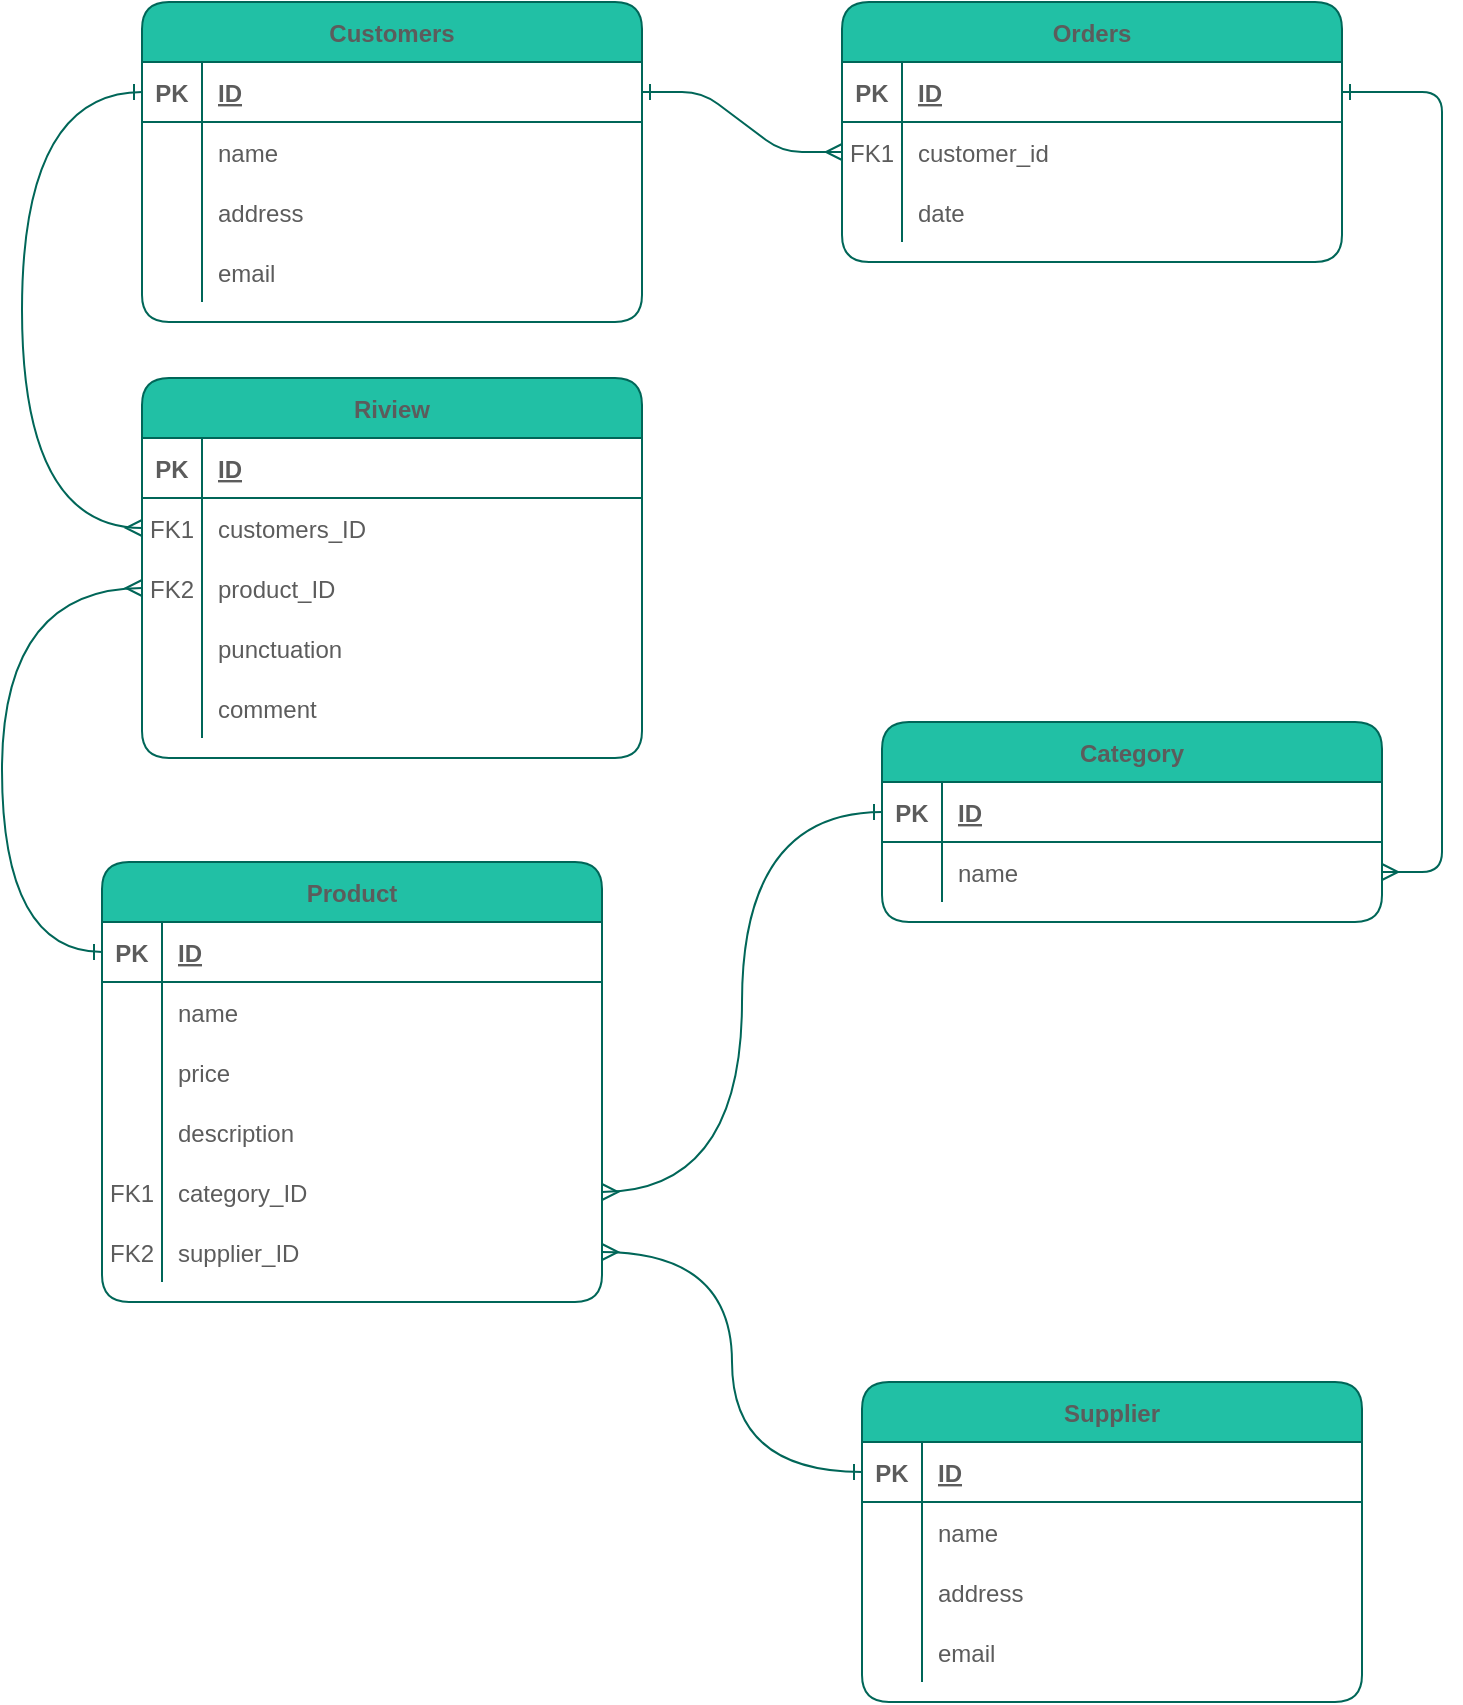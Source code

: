 <mxfile version="21.7.2" type="github">
  <diagram id="R2lEEEUBdFMjLlhIrx00" name="Page-1">
    <mxGraphModel dx="839" dy="485" grid="1" gridSize="10" guides="1" tooltips="1" connect="1" arrows="1" fold="1" page="1" pageScale="1" pageWidth="850" pageHeight="1100" math="0" shadow="0" extFonts="Permanent Marker^https://fonts.googleapis.com/css?family=Permanent+Marker">
      <root>
        <mxCell id="0" />
        <mxCell id="1" parent="0" />
        <mxCell id="C-vyLk0tnHw3VtMMgP7b-1" value="" style="edgeStyle=entityRelationEdgeStyle;endArrow=ERmany;startArrow=ERone;endFill=0;startFill=0;labelBackgroundColor=none;fontColor=default;rounded=1;strokeColor=#006658;" parent="1" source="C-vyLk0tnHw3VtMMgP7b-24" target="C-vyLk0tnHw3VtMMgP7b-6" edge="1">
          <mxGeometry width="100" height="100" relative="1" as="geometry">
            <mxPoint x="340" y="720" as="sourcePoint" />
            <mxPoint x="440" y="620" as="targetPoint" />
          </mxGeometry>
        </mxCell>
        <mxCell id="C-vyLk0tnHw3VtMMgP7b-12" value="" style="edgeStyle=entityRelationEdgeStyle;endArrow=ERmany;startArrow=ERone;endFill=0;startFill=0;labelBackgroundColor=none;fontColor=default;rounded=1;strokeColor=#006658;" parent="1" source="C-vyLk0tnHw3VtMMgP7b-3" target="C-vyLk0tnHw3VtMMgP7b-17" edge="1">
          <mxGeometry width="100" height="100" relative="1" as="geometry">
            <mxPoint x="400" y="180" as="sourcePoint" />
            <mxPoint x="460" y="205" as="targetPoint" />
          </mxGeometry>
        </mxCell>
        <mxCell id="C-vyLk0tnHw3VtMMgP7b-2" value="Orders" style="shape=table;startSize=30;container=1;collapsible=1;childLayout=tableLayout;fixedRows=1;rowLines=0;fontStyle=1;align=center;resizeLast=1;labelBackgroundColor=none;rounded=1;fillColor=#21C0A5;strokeColor=#006658;fontColor=#5C5C5C;" parent="1" vertex="1">
          <mxGeometry x="470" y="70" width="250" height="130" as="geometry" />
        </mxCell>
        <mxCell id="C-vyLk0tnHw3VtMMgP7b-3" value="" style="shape=partialRectangle;collapsible=0;dropTarget=0;pointerEvents=0;fillColor=none;points=[[0,0.5],[1,0.5]];portConstraint=eastwest;top=0;left=0;right=0;bottom=1;labelBackgroundColor=none;rounded=1;strokeColor=#006658;fontColor=#5C5C5C;" parent="C-vyLk0tnHw3VtMMgP7b-2" vertex="1">
          <mxGeometry y="30" width="250" height="30" as="geometry" />
        </mxCell>
        <mxCell id="C-vyLk0tnHw3VtMMgP7b-4" value="PK" style="shape=partialRectangle;overflow=hidden;connectable=0;fillColor=none;top=0;left=0;bottom=0;right=0;fontStyle=1;labelBackgroundColor=none;rounded=1;strokeColor=#006658;fontColor=#5C5C5C;" parent="C-vyLk0tnHw3VtMMgP7b-3" vertex="1">
          <mxGeometry width="30" height="30" as="geometry">
            <mxRectangle width="30" height="30" as="alternateBounds" />
          </mxGeometry>
        </mxCell>
        <mxCell id="C-vyLk0tnHw3VtMMgP7b-5" value="ID" style="shape=partialRectangle;overflow=hidden;connectable=0;fillColor=none;top=0;left=0;bottom=0;right=0;align=left;spacingLeft=6;fontStyle=5;labelBackgroundColor=none;rounded=1;strokeColor=#006658;fontColor=#5C5C5C;" parent="C-vyLk0tnHw3VtMMgP7b-3" vertex="1">
          <mxGeometry x="30" width="220" height="30" as="geometry">
            <mxRectangle width="220" height="30" as="alternateBounds" />
          </mxGeometry>
        </mxCell>
        <mxCell id="C-vyLk0tnHw3VtMMgP7b-6" value="" style="shape=partialRectangle;collapsible=0;dropTarget=0;pointerEvents=0;fillColor=none;points=[[0,0.5],[1,0.5]];portConstraint=eastwest;top=0;left=0;right=0;bottom=0;labelBackgroundColor=none;rounded=1;strokeColor=#006658;fontColor=#5C5C5C;" parent="C-vyLk0tnHw3VtMMgP7b-2" vertex="1">
          <mxGeometry y="60" width="250" height="30" as="geometry" />
        </mxCell>
        <mxCell id="C-vyLk0tnHw3VtMMgP7b-7" value="FK1" style="shape=partialRectangle;overflow=hidden;connectable=0;fillColor=none;top=0;left=0;bottom=0;right=0;labelBackgroundColor=none;rounded=1;strokeColor=#006658;fontColor=#5C5C5C;" parent="C-vyLk0tnHw3VtMMgP7b-6" vertex="1">
          <mxGeometry width="30" height="30" as="geometry">
            <mxRectangle width="30" height="30" as="alternateBounds" />
          </mxGeometry>
        </mxCell>
        <mxCell id="C-vyLk0tnHw3VtMMgP7b-8" value="customer_id " style="shape=partialRectangle;overflow=hidden;connectable=0;fillColor=none;top=0;left=0;bottom=0;right=0;align=left;spacingLeft=6;labelBackgroundColor=none;rounded=1;strokeColor=#006658;fontColor=#5C5C5C;" parent="C-vyLk0tnHw3VtMMgP7b-6" vertex="1">
          <mxGeometry x="30" width="220" height="30" as="geometry">
            <mxRectangle width="220" height="30" as="alternateBounds" />
          </mxGeometry>
        </mxCell>
        <mxCell id="C-vyLk0tnHw3VtMMgP7b-9" value="" style="shape=partialRectangle;collapsible=0;dropTarget=0;pointerEvents=0;fillColor=none;points=[[0,0.5],[1,0.5]];portConstraint=eastwest;top=0;left=0;right=0;bottom=0;labelBackgroundColor=none;rounded=1;strokeColor=#006658;fontColor=#5C5C5C;" parent="C-vyLk0tnHw3VtMMgP7b-2" vertex="1">
          <mxGeometry y="90" width="250" height="30" as="geometry" />
        </mxCell>
        <mxCell id="C-vyLk0tnHw3VtMMgP7b-10" value="" style="shape=partialRectangle;overflow=hidden;connectable=0;fillColor=none;top=0;left=0;bottom=0;right=0;labelBackgroundColor=none;rounded=1;strokeColor=#006658;fontColor=#5C5C5C;" parent="C-vyLk0tnHw3VtMMgP7b-9" vertex="1">
          <mxGeometry width="30" height="30" as="geometry">
            <mxRectangle width="30" height="30" as="alternateBounds" />
          </mxGeometry>
        </mxCell>
        <mxCell id="C-vyLk0tnHw3VtMMgP7b-11" value="date" style="shape=partialRectangle;overflow=hidden;connectable=0;fillColor=none;top=0;left=0;bottom=0;right=0;align=left;spacingLeft=6;labelBackgroundColor=none;rounded=1;strokeColor=#006658;fontColor=#5C5C5C;" parent="C-vyLk0tnHw3VtMMgP7b-9" vertex="1">
          <mxGeometry x="30" width="220" height="30" as="geometry">
            <mxRectangle width="220" height="30" as="alternateBounds" />
          </mxGeometry>
        </mxCell>
        <mxCell id="C-vyLk0tnHw3VtMMgP7b-13" value="Category" style="shape=table;startSize=30;container=1;collapsible=1;childLayout=tableLayout;fixedRows=1;rowLines=0;fontStyle=1;align=center;resizeLast=1;labelBackgroundColor=none;rounded=1;fillColor=#21C0A5;strokeColor=#006658;fontColor=#5C5C5C;" parent="1" vertex="1">
          <mxGeometry x="490" y="430" width="250" height="100" as="geometry" />
        </mxCell>
        <mxCell id="C-vyLk0tnHw3VtMMgP7b-14" value="" style="shape=partialRectangle;collapsible=0;dropTarget=0;pointerEvents=0;fillColor=none;points=[[0,0.5],[1,0.5]];portConstraint=eastwest;top=0;left=0;right=0;bottom=1;labelBackgroundColor=none;rounded=1;strokeColor=#006658;fontColor=#5C5C5C;" parent="C-vyLk0tnHw3VtMMgP7b-13" vertex="1">
          <mxGeometry y="30" width="250" height="30" as="geometry" />
        </mxCell>
        <mxCell id="C-vyLk0tnHw3VtMMgP7b-15" value="PK" style="shape=partialRectangle;overflow=hidden;connectable=0;fillColor=none;top=0;left=0;bottom=0;right=0;fontStyle=1;labelBackgroundColor=none;rounded=1;strokeColor=#006658;fontColor=#5C5C5C;" parent="C-vyLk0tnHw3VtMMgP7b-14" vertex="1">
          <mxGeometry width="30" height="30" as="geometry">
            <mxRectangle width="30" height="30" as="alternateBounds" />
          </mxGeometry>
        </mxCell>
        <mxCell id="C-vyLk0tnHw3VtMMgP7b-16" value="ID" style="shape=partialRectangle;overflow=hidden;connectable=0;fillColor=none;top=0;left=0;bottom=0;right=0;align=left;spacingLeft=6;fontStyle=5;labelBackgroundColor=none;rounded=1;strokeColor=#006658;fontColor=#5C5C5C;" parent="C-vyLk0tnHw3VtMMgP7b-14" vertex="1">
          <mxGeometry x="30" width="220" height="30" as="geometry">
            <mxRectangle width="220" height="30" as="alternateBounds" />
          </mxGeometry>
        </mxCell>
        <mxCell id="C-vyLk0tnHw3VtMMgP7b-17" value="" style="shape=partialRectangle;collapsible=0;dropTarget=0;pointerEvents=0;fillColor=none;points=[[0,0.5],[1,0.5]];portConstraint=eastwest;top=0;left=0;right=0;bottom=0;labelBackgroundColor=none;rounded=1;strokeColor=#006658;fontColor=#5C5C5C;" parent="C-vyLk0tnHw3VtMMgP7b-13" vertex="1">
          <mxGeometry y="60" width="250" height="30" as="geometry" />
        </mxCell>
        <mxCell id="C-vyLk0tnHw3VtMMgP7b-18" value="" style="shape=partialRectangle;overflow=hidden;connectable=0;fillColor=none;top=0;left=0;bottom=0;right=0;labelBackgroundColor=none;rounded=1;strokeColor=#006658;fontColor=#5C5C5C;" parent="C-vyLk0tnHw3VtMMgP7b-17" vertex="1">
          <mxGeometry width="30" height="30" as="geometry">
            <mxRectangle width="30" height="30" as="alternateBounds" />
          </mxGeometry>
        </mxCell>
        <mxCell id="C-vyLk0tnHw3VtMMgP7b-19" value="name" style="shape=partialRectangle;overflow=hidden;connectable=0;fillColor=none;top=0;left=0;bottom=0;right=0;align=left;spacingLeft=6;labelBackgroundColor=none;rounded=1;strokeColor=#006658;fontColor=#5C5C5C;" parent="C-vyLk0tnHw3VtMMgP7b-17" vertex="1">
          <mxGeometry x="30" width="220" height="30" as="geometry">
            <mxRectangle width="220" height="30" as="alternateBounds" />
          </mxGeometry>
        </mxCell>
        <mxCell id="C-vyLk0tnHw3VtMMgP7b-23" value="Customers" style="shape=table;startSize=30;container=1;collapsible=1;childLayout=tableLayout;fixedRows=1;rowLines=0;fontStyle=1;align=center;resizeLast=1;labelBackgroundColor=none;rounded=1;fillColor=#21C0A5;strokeColor=#006658;fontColor=#5C5C5C;" parent="1" vertex="1">
          <mxGeometry x="120" y="70" width="250" height="160" as="geometry" />
        </mxCell>
        <mxCell id="C-vyLk0tnHw3VtMMgP7b-24" value="" style="shape=partialRectangle;collapsible=0;dropTarget=0;pointerEvents=0;fillColor=none;points=[[0,0.5],[1,0.5]];portConstraint=eastwest;top=0;left=0;right=0;bottom=1;labelBackgroundColor=none;rounded=1;strokeColor=#006658;fontColor=#5C5C5C;" parent="C-vyLk0tnHw3VtMMgP7b-23" vertex="1">
          <mxGeometry y="30" width="250" height="30" as="geometry" />
        </mxCell>
        <mxCell id="C-vyLk0tnHw3VtMMgP7b-25" value="PK" style="shape=partialRectangle;overflow=hidden;connectable=0;fillColor=none;top=0;left=0;bottom=0;right=0;fontStyle=1;labelBackgroundColor=none;rounded=1;strokeColor=#006658;fontColor=#5C5C5C;" parent="C-vyLk0tnHw3VtMMgP7b-24" vertex="1">
          <mxGeometry width="30" height="30" as="geometry">
            <mxRectangle width="30" height="30" as="alternateBounds" />
          </mxGeometry>
        </mxCell>
        <mxCell id="C-vyLk0tnHw3VtMMgP7b-26" value="ID" style="shape=partialRectangle;overflow=hidden;connectable=0;fillColor=none;top=0;left=0;bottom=0;right=0;align=left;spacingLeft=6;fontStyle=5;labelBackgroundColor=none;rounded=1;strokeColor=#006658;fontColor=#5C5C5C;" parent="C-vyLk0tnHw3VtMMgP7b-24" vertex="1">
          <mxGeometry x="30" width="220" height="30" as="geometry">
            <mxRectangle width="220" height="30" as="alternateBounds" />
          </mxGeometry>
        </mxCell>
        <mxCell id="C-vyLk0tnHw3VtMMgP7b-27" value="" style="shape=partialRectangle;collapsible=0;dropTarget=0;pointerEvents=0;fillColor=none;points=[[0,0.5],[1,0.5]];portConstraint=eastwest;top=0;left=0;right=0;bottom=0;labelBackgroundColor=none;rounded=1;strokeColor=#006658;fontColor=#5C5C5C;" parent="C-vyLk0tnHw3VtMMgP7b-23" vertex="1">
          <mxGeometry y="60" width="250" height="30" as="geometry" />
        </mxCell>
        <mxCell id="C-vyLk0tnHw3VtMMgP7b-28" value="" style="shape=partialRectangle;overflow=hidden;connectable=0;fillColor=none;top=0;left=0;bottom=0;right=0;labelBackgroundColor=none;rounded=1;strokeColor=#006658;fontColor=#5C5C5C;" parent="C-vyLk0tnHw3VtMMgP7b-27" vertex="1">
          <mxGeometry width="30" height="30" as="geometry">
            <mxRectangle width="30" height="30" as="alternateBounds" />
          </mxGeometry>
        </mxCell>
        <mxCell id="C-vyLk0tnHw3VtMMgP7b-29" value="name" style="shape=partialRectangle;overflow=hidden;connectable=0;fillColor=none;top=0;left=0;bottom=0;right=0;align=left;spacingLeft=6;labelBackgroundColor=none;rounded=1;strokeColor=#006658;fontColor=#5C5C5C;" parent="C-vyLk0tnHw3VtMMgP7b-27" vertex="1">
          <mxGeometry x="30" width="220" height="30" as="geometry">
            <mxRectangle width="220" height="30" as="alternateBounds" />
          </mxGeometry>
        </mxCell>
        <mxCell id="_onui5Kv0B17YAh2hRO5-8" style="shape=partialRectangle;collapsible=0;dropTarget=0;pointerEvents=0;fillColor=none;points=[[0,0.5],[1,0.5]];portConstraint=eastwest;top=0;left=0;right=0;bottom=0;labelBackgroundColor=none;rounded=1;strokeColor=#006658;fontColor=#5C5C5C;" vertex="1" parent="C-vyLk0tnHw3VtMMgP7b-23">
          <mxGeometry y="90" width="250" height="30" as="geometry" />
        </mxCell>
        <mxCell id="_onui5Kv0B17YAh2hRO5-9" style="shape=partialRectangle;overflow=hidden;connectable=0;fillColor=none;top=0;left=0;bottom=0;right=0;labelBackgroundColor=none;rounded=1;strokeColor=#006658;fontColor=#5C5C5C;" vertex="1" parent="_onui5Kv0B17YAh2hRO5-8">
          <mxGeometry width="30" height="30" as="geometry">
            <mxRectangle width="30" height="30" as="alternateBounds" />
          </mxGeometry>
        </mxCell>
        <mxCell id="_onui5Kv0B17YAh2hRO5-10" value="address" style="shape=partialRectangle;overflow=hidden;connectable=0;fillColor=none;top=0;left=0;bottom=0;right=0;align=left;spacingLeft=6;labelBackgroundColor=none;rounded=1;strokeColor=#006658;fontColor=#5C5C5C;" vertex="1" parent="_onui5Kv0B17YAh2hRO5-8">
          <mxGeometry x="30" width="220" height="30" as="geometry">
            <mxRectangle width="220" height="30" as="alternateBounds" />
          </mxGeometry>
        </mxCell>
        <mxCell id="_onui5Kv0B17YAh2hRO5-11" style="shape=partialRectangle;collapsible=0;dropTarget=0;pointerEvents=0;fillColor=none;points=[[0,0.5],[1,0.5]];portConstraint=eastwest;top=0;left=0;right=0;bottom=0;labelBackgroundColor=none;rounded=1;strokeColor=#006658;fontColor=#5C5C5C;" vertex="1" parent="C-vyLk0tnHw3VtMMgP7b-23">
          <mxGeometry y="120" width="250" height="30" as="geometry" />
        </mxCell>
        <mxCell id="_onui5Kv0B17YAh2hRO5-12" style="shape=partialRectangle;overflow=hidden;connectable=0;fillColor=none;top=0;left=0;bottom=0;right=0;labelBackgroundColor=none;rounded=1;strokeColor=#006658;fontColor=#5C5C5C;" vertex="1" parent="_onui5Kv0B17YAh2hRO5-11">
          <mxGeometry width="30" height="30" as="geometry">
            <mxRectangle width="30" height="30" as="alternateBounds" />
          </mxGeometry>
        </mxCell>
        <mxCell id="_onui5Kv0B17YAh2hRO5-13" value="email" style="shape=partialRectangle;overflow=hidden;connectable=0;fillColor=none;top=0;left=0;bottom=0;right=0;align=left;spacingLeft=6;labelBackgroundColor=none;rounded=1;strokeColor=#006658;fontColor=#5C5C5C;" vertex="1" parent="_onui5Kv0B17YAh2hRO5-11">
          <mxGeometry x="30" width="220" height="30" as="geometry">
            <mxRectangle width="220" height="30" as="alternateBounds" />
          </mxGeometry>
        </mxCell>
        <mxCell id="_onui5Kv0B17YAh2hRO5-1" value="Product" style="shape=table;startSize=30;container=1;collapsible=1;childLayout=tableLayout;fixedRows=1;rowLines=0;fontStyle=1;align=center;resizeLast=1;labelBackgroundColor=none;rounded=1;fillColor=#21C0A5;strokeColor=#006658;fontColor=#5C5C5C;" vertex="1" parent="1">
          <mxGeometry x="100" y="500" width="250" height="220" as="geometry" />
        </mxCell>
        <mxCell id="_onui5Kv0B17YAh2hRO5-2" value="" style="shape=partialRectangle;collapsible=0;dropTarget=0;pointerEvents=0;fillColor=none;points=[[0,0.5],[1,0.5]];portConstraint=eastwest;top=0;left=0;right=0;bottom=1;labelBackgroundColor=none;rounded=1;strokeColor=#006658;fontColor=#5C5C5C;" vertex="1" parent="_onui5Kv0B17YAh2hRO5-1">
          <mxGeometry y="30" width="250" height="30" as="geometry" />
        </mxCell>
        <mxCell id="_onui5Kv0B17YAh2hRO5-3" value="PK" style="shape=partialRectangle;overflow=hidden;connectable=0;fillColor=none;top=0;left=0;bottom=0;right=0;fontStyle=1;labelBackgroundColor=none;rounded=1;strokeColor=#006658;fontColor=#5C5C5C;" vertex="1" parent="_onui5Kv0B17YAh2hRO5-2">
          <mxGeometry width="30" height="30" as="geometry">
            <mxRectangle width="30" height="30" as="alternateBounds" />
          </mxGeometry>
        </mxCell>
        <mxCell id="_onui5Kv0B17YAh2hRO5-4" value="ID" style="shape=partialRectangle;overflow=hidden;connectable=0;fillColor=none;top=0;left=0;bottom=0;right=0;align=left;spacingLeft=6;fontStyle=5;labelBackgroundColor=none;rounded=1;strokeColor=#006658;fontColor=#5C5C5C;" vertex="1" parent="_onui5Kv0B17YAh2hRO5-2">
          <mxGeometry x="30" width="220" height="30" as="geometry">
            <mxRectangle width="220" height="30" as="alternateBounds" />
          </mxGeometry>
        </mxCell>
        <mxCell id="_onui5Kv0B17YAh2hRO5-5" value="" style="shape=partialRectangle;collapsible=0;dropTarget=0;pointerEvents=0;fillColor=none;points=[[0,0.5],[1,0.5]];portConstraint=eastwest;top=0;left=0;right=0;bottom=0;labelBackgroundColor=none;rounded=1;strokeColor=#006658;fontColor=#5C5C5C;" vertex="1" parent="_onui5Kv0B17YAh2hRO5-1">
          <mxGeometry y="60" width="250" height="30" as="geometry" />
        </mxCell>
        <mxCell id="_onui5Kv0B17YAh2hRO5-6" value="" style="shape=partialRectangle;overflow=hidden;connectable=0;fillColor=none;top=0;left=0;bottom=0;right=0;labelBackgroundColor=none;rounded=1;strokeColor=#006658;fontColor=#5C5C5C;" vertex="1" parent="_onui5Kv0B17YAh2hRO5-5">
          <mxGeometry width="30" height="30" as="geometry">
            <mxRectangle width="30" height="30" as="alternateBounds" />
          </mxGeometry>
        </mxCell>
        <mxCell id="_onui5Kv0B17YAh2hRO5-7" value="name" style="shape=partialRectangle;overflow=hidden;connectable=0;fillColor=none;top=0;left=0;bottom=0;right=0;align=left;spacingLeft=6;labelBackgroundColor=none;rounded=1;strokeColor=#006658;fontColor=#5C5C5C;" vertex="1" parent="_onui5Kv0B17YAh2hRO5-5">
          <mxGeometry x="30" width="220" height="30" as="geometry">
            <mxRectangle width="220" height="30" as="alternateBounds" />
          </mxGeometry>
        </mxCell>
        <mxCell id="_onui5Kv0B17YAh2hRO5-14" style="shape=partialRectangle;collapsible=0;dropTarget=0;pointerEvents=0;fillColor=none;points=[[0,0.5],[1,0.5]];portConstraint=eastwest;top=0;left=0;right=0;bottom=0;labelBackgroundColor=none;rounded=1;strokeColor=#006658;fontColor=#5C5C5C;" vertex="1" parent="_onui5Kv0B17YAh2hRO5-1">
          <mxGeometry y="90" width="250" height="30" as="geometry" />
        </mxCell>
        <mxCell id="_onui5Kv0B17YAh2hRO5-15" style="shape=partialRectangle;overflow=hidden;connectable=0;fillColor=none;top=0;left=0;bottom=0;right=0;labelBackgroundColor=none;rounded=1;strokeColor=#006658;fontColor=#5C5C5C;" vertex="1" parent="_onui5Kv0B17YAh2hRO5-14">
          <mxGeometry width="30" height="30" as="geometry">
            <mxRectangle width="30" height="30" as="alternateBounds" />
          </mxGeometry>
        </mxCell>
        <mxCell id="_onui5Kv0B17YAh2hRO5-16" value="price" style="shape=partialRectangle;overflow=hidden;connectable=0;fillColor=none;top=0;left=0;bottom=0;right=0;align=left;spacingLeft=6;labelBackgroundColor=none;rounded=1;strokeColor=#006658;fontColor=#5C5C5C;" vertex="1" parent="_onui5Kv0B17YAh2hRO5-14">
          <mxGeometry x="30" width="220" height="30" as="geometry">
            <mxRectangle width="220" height="30" as="alternateBounds" />
          </mxGeometry>
        </mxCell>
        <mxCell id="_onui5Kv0B17YAh2hRO5-17" style="shape=partialRectangle;collapsible=0;dropTarget=0;pointerEvents=0;fillColor=none;points=[[0,0.5],[1,0.5]];portConstraint=eastwest;top=0;left=0;right=0;bottom=0;labelBackgroundColor=none;rounded=1;strokeColor=#006658;fontColor=#5C5C5C;" vertex="1" parent="_onui5Kv0B17YAh2hRO5-1">
          <mxGeometry y="120" width="250" height="30" as="geometry" />
        </mxCell>
        <mxCell id="_onui5Kv0B17YAh2hRO5-18" style="shape=partialRectangle;overflow=hidden;connectable=0;fillColor=none;top=0;left=0;bottom=0;right=0;labelBackgroundColor=none;rounded=1;strokeColor=#006658;fontColor=#5C5C5C;" vertex="1" parent="_onui5Kv0B17YAh2hRO5-17">
          <mxGeometry width="30" height="30" as="geometry">
            <mxRectangle width="30" height="30" as="alternateBounds" />
          </mxGeometry>
        </mxCell>
        <mxCell id="_onui5Kv0B17YAh2hRO5-19" value="description" style="shape=partialRectangle;overflow=hidden;connectable=0;fillColor=none;top=0;left=0;bottom=0;right=0;align=left;spacingLeft=6;labelBackgroundColor=none;rounded=1;strokeColor=#006658;fontColor=#5C5C5C;" vertex="1" parent="_onui5Kv0B17YAh2hRO5-17">
          <mxGeometry x="30" width="220" height="30" as="geometry">
            <mxRectangle width="220" height="30" as="alternateBounds" />
          </mxGeometry>
        </mxCell>
        <mxCell id="_onui5Kv0B17YAh2hRO5-20" style="shape=partialRectangle;collapsible=0;dropTarget=0;pointerEvents=0;fillColor=none;points=[[0,0.5],[1,0.5]];portConstraint=eastwest;top=0;left=0;right=0;bottom=0;labelBackgroundColor=none;rounded=1;strokeColor=#006658;fontColor=#5C5C5C;" vertex="1" parent="_onui5Kv0B17YAh2hRO5-1">
          <mxGeometry y="150" width="250" height="30" as="geometry" />
        </mxCell>
        <mxCell id="_onui5Kv0B17YAh2hRO5-21" value="FK1" style="shape=partialRectangle;overflow=hidden;connectable=0;fillColor=none;top=0;left=0;bottom=0;right=0;labelBackgroundColor=none;rounded=1;strokeColor=#006658;fontColor=#5C5C5C;" vertex="1" parent="_onui5Kv0B17YAh2hRO5-20">
          <mxGeometry width="30" height="30" as="geometry">
            <mxRectangle width="30" height="30" as="alternateBounds" />
          </mxGeometry>
        </mxCell>
        <mxCell id="_onui5Kv0B17YAh2hRO5-22" value="category_ID" style="shape=partialRectangle;overflow=hidden;connectable=0;fillColor=none;top=0;left=0;bottom=0;right=0;align=left;spacingLeft=6;labelBackgroundColor=none;rounded=1;strokeColor=#006658;fontColor=#5C5C5C;" vertex="1" parent="_onui5Kv0B17YAh2hRO5-20">
          <mxGeometry x="30" width="220" height="30" as="geometry">
            <mxRectangle width="220" height="30" as="alternateBounds" />
          </mxGeometry>
        </mxCell>
        <mxCell id="_onui5Kv0B17YAh2hRO5-23" style="shape=partialRectangle;collapsible=0;dropTarget=0;pointerEvents=0;fillColor=none;points=[[0,0.5],[1,0.5]];portConstraint=eastwest;top=0;left=0;right=0;bottom=0;labelBackgroundColor=none;rounded=1;strokeColor=#006658;fontColor=#5C5C5C;" vertex="1" parent="_onui5Kv0B17YAh2hRO5-1">
          <mxGeometry y="180" width="250" height="30" as="geometry" />
        </mxCell>
        <mxCell id="_onui5Kv0B17YAh2hRO5-24" value="FK2" style="shape=partialRectangle;overflow=hidden;connectable=0;fillColor=none;top=0;left=0;bottom=0;right=0;labelBackgroundColor=none;rounded=1;strokeColor=#006658;fontColor=#5C5C5C;" vertex="1" parent="_onui5Kv0B17YAh2hRO5-23">
          <mxGeometry width="30" height="30" as="geometry">
            <mxRectangle width="30" height="30" as="alternateBounds" />
          </mxGeometry>
        </mxCell>
        <mxCell id="_onui5Kv0B17YAh2hRO5-25" value="supplier_ID" style="shape=partialRectangle;overflow=hidden;connectable=0;fillColor=none;top=0;left=0;bottom=0;right=0;align=left;spacingLeft=6;labelBackgroundColor=none;rounded=1;strokeColor=#006658;fontColor=#5C5C5C;" vertex="1" parent="_onui5Kv0B17YAh2hRO5-23">
          <mxGeometry x="30" width="220" height="30" as="geometry">
            <mxRectangle width="220" height="30" as="alternateBounds" />
          </mxGeometry>
        </mxCell>
        <mxCell id="_onui5Kv0B17YAh2hRO5-26" value="Supplier" style="shape=table;startSize=30;container=1;collapsible=1;childLayout=tableLayout;fixedRows=1;rowLines=0;fontStyle=1;align=center;resizeLast=1;labelBackgroundColor=none;rounded=1;fillColor=#21C0A5;strokeColor=#006658;fontColor=#5C5C5C;" vertex="1" parent="1">
          <mxGeometry x="480" y="760" width="250" height="160" as="geometry" />
        </mxCell>
        <mxCell id="_onui5Kv0B17YAh2hRO5-27" value="" style="shape=partialRectangle;collapsible=0;dropTarget=0;pointerEvents=0;fillColor=none;points=[[0,0.5],[1,0.5]];portConstraint=eastwest;top=0;left=0;right=0;bottom=1;labelBackgroundColor=none;rounded=1;strokeColor=#006658;fontColor=#5C5C5C;" vertex="1" parent="_onui5Kv0B17YAh2hRO5-26">
          <mxGeometry y="30" width="250" height="30" as="geometry" />
        </mxCell>
        <mxCell id="_onui5Kv0B17YAh2hRO5-28" value="PK" style="shape=partialRectangle;overflow=hidden;connectable=0;fillColor=none;top=0;left=0;bottom=0;right=0;fontStyle=1;labelBackgroundColor=none;rounded=1;strokeColor=#006658;fontColor=#5C5C5C;" vertex="1" parent="_onui5Kv0B17YAh2hRO5-27">
          <mxGeometry width="30" height="30" as="geometry">
            <mxRectangle width="30" height="30" as="alternateBounds" />
          </mxGeometry>
        </mxCell>
        <mxCell id="_onui5Kv0B17YAh2hRO5-29" value="ID" style="shape=partialRectangle;overflow=hidden;connectable=0;fillColor=none;top=0;left=0;bottom=0;right=0;align=left;spacingLeft=6;fontStyle=5;labelBackgroundColor=none;rounded=1;strokeColor=#006658;fontColor=#5C5C5C;" vertex="1" parent="_onui5Kv0B17YAh2hRO5-27">
          <mxGeometry x="30" width="220" height="30" as="geometry">
            <mxRectangle width="220" height="30" as="alternateBounds" />
          </mxGeometry>
        </mxCell>
        <mxCell id="_onui5Kv0B17YAh2hRO5-30" value="" style="shape=partialRectangle;collapsible=0;dropTarget=0;pointerEvents=0;fillColor=none;points=[[0,0.5],[1,0.5]];portConstraint=eastwest;top=0;left=0;right=0;bottom=0;labelBackgroundColor=none;rounded=1;strokeColor=#006658;fontColor=#5C5C5C;" vertex="1" parent="_onui5Kv0B17YAh2hRO5-26">
          <mxGeometry y="60" width="250" height="30" as="geometry" />
        </mxCell>
        <mxCell id="_onui5Kv0B17YAh2hRO5-31" value="" style="shape=partialRectangle;overflow=hidden;connectable=0;fillColor=none;top=0;left=0;bottom=0;right=0;labelBackgroundColor=none;rounded=1;strokeColor=#006658;fontColor=#5C5C5C;" vertex="1" parent="_onui5Kv0B17YAh2hRO5-30">
          <mxGeometry width="30" height="30" as="geometry">
            <mxRectangle width="30" height="30" as="alternateBounds" />
          </mxGeometry>
        </mxCell>
        <mxCell id="_onui5Kv0B17YAh2hRO5-32" value="name" style="shape=partialRectangle;overflow=hidden;connectable=0;fillColor=none;top=0;left=0;bottom=0;right=0;align=left;spacingLeft=6;labelBackgroundColor=none;rounded=1;strokeColor=#006658;fontColor=#5C5C5C;" vertex="1" parent="_onui5Kv0B17YAh2hRO5-30">
          <mxGeometry x="30" width="220" height="30" as="geometry">
            <mxRectangle width="220" height="30" as="alternateBounds" />
          </mxGeometry>
        </mxCell>
        <mxCell id="_onui5Kv0B17YAh2hRO5-36" style="shape=partialRectangle;collapsible=0;dropTarget=0;pointerEvents=0;fillColor=none;points=[[0,0.5],[1,0.5]];portConstraint=eastwest;top=0;left=0;right=0;bottom=0;labelBackgroundColor=none;rounded=1;strokeColor=#006658;fontColor=#5C5C5C;" vertex="1" parent="_onui5Kv0B17YAh2hRO5-26">
          <mxGeometry y="90" width="250" height="30" as="geometry" />
        </mxCell>
        <mxCell id="_onui5Kv0B17YAh2hRO5-37" style="shape=partialRectangle;overflow=hidden;connectable=0;fillColor=none;top=0;left=0;bottom=0;right=0;labelBackgroundColor=none;rounded=1;strokeColor=#006658;fontColor=#5C5C5C;" vertex="1" parent="_onui5Kv0B17YAh2hRO5-36">
          <mxGeometry width="30" height="30" as="geometry">
            <mxRectangle width="30" height="30" as="alternateBounds" />
          </mxGeometry>
        </mxCell>
        <mxCell id="_onui5Kv0B17YAh2hRO5-38" value="address" style="shape=partialRectangle;overflow=hidden;connectable=0;fillColor=none;top=0;left=0;bottom=0;right=0;align=left;spacingLeft=6;labelBackgroundColor=none;rounded=1;strokeColor=#006658;fontColor=#5C5C5C;" vertex="1" parent="_onui5Kv0B17YAh2hRO5-36">
          <mxGeometry x="30" width="220" height="30" as="geometry">
            <mxRectangle width="220" height="30" as="alternateBounds" />
          </mxGeometry>
        </mxCell>
        <mxCell id="_onui5Kv0B17YAh2hRO5-33" style="shape=partialRectangle;collapsible=0;dropTarget=0;pointerEvents=0;fillColor=none;points=[[0,0.5],[1,0.5]];portConstraint=eastwest;top=0;left=0;right=0;bottom=0;labelBackgroundColor=none;rounded=1;strokeColor=#006658;fontColor=#5C5C5C;" vertex="1" parent="_onui5Kv0B17YAh2hRO5-26">
          <mxGeometry y="120" width="250" height="30" as="geometry" />
        </mxCell>
        <mxCell id="_onui5Kv0B17YAh2hRO5-34" style="shape=partialRectangle;overflow=hidden;connectable=0;fillColor=none;top=0;left=0;bottom=0;right=0;labelBackgroundColor=none;rounded=1;strokeColor=#006658;fontColor=#5C5C5C;" vertex="1" parent="_onui5Kv0B17YAh2hRO5-33">
          <mxGeometry width="30" height="30" as="geometry">
            <mxRectangle width="30" height="30" as="alternateBounds" />
          </mxGeometry>
        </mxCell>
        <mxCell id="_onui5Kv0B17YAh2hRO5-35" value="email" style="shape=partialRectangle;overflow=hidden;connectable=0;fillColor=none;top=0;left=0;bottom=0;right=0;align=left;spacingLeft=6;labelBackgroundColor=none;rounded=1;strokeColor=#006658;fontColor=#5C5C5C;" vertex="1" parent="_onui5Kv0B17YAh2hRO5-33">
          <mxGeometry x="30" width="220" height="30" as="geometry">
            <mxRectangle width="220" height="30" as="alternateBounds" />
          </mxGeometry>
        </mxCell>
        <mxCell id="_onui5Kv0B17YAh2hRO5-39" value="Riview" style="shape=table;startSize=30;container=1;collapsible=1;childLayout=tableLayout;fixedRows=1;rowLines=0;fontStyle=1;align=center;resizeLast=1;labelBackgroundColor=none;rounded=1;fillColor=#21C0A5;strokeColor=#006658;fontColor=#5C5C5C;" vertex="1" parent="1">
          <mxGeometry x="120" y="258" width="250" height="190" as="geometry" />
        </mxCell>
        <mxCell id="_onui5Kv0B17YAh2hRO5-40" value="" style="shape=partialRectangle;collapsible=0;dropTarget=0;pointerEvents=0;fillColor=none;points=[[0,0.5],[1,0.5]];portConstraint=eastwest;top=0;left=0;right=0;bottom=1;labelBackgroundColor=none;rounded=1;strokeColor=#006658;fontColor=#5C5C5C;" vertex="1" parent="_onui5Kv0B17YAh2hRO5-39">
          <mxGeometry y="30" width="250" height="30" as="geometry" />
        </mxCell>
        <mxCell id="_onui5Kv0B17YAh2hRO5-41" value="PK" style="shape=partialRectangle;overflow=hidden;connectable=0;fillColor=none;top=0;left=0;bottom=0;right=0;fontStyle=1;labelBackgroundColor=none;rounded=1;strokeColor=#006658;fontColor=#5C5C5C;" vertex="1" parent="_onui5Kv0B17YAh2hRO5-40">
          <mxGeometry width="30" height="30" as="geometry">
            <mxRectangle width="30" height="30" as="alternateBounds" />
          </mxGeometry>
        </mxCell>
        <mxCell id="_onui5Kv0B17YAh2hRO5-42" value="ID" style="shape=partialRectangle;overflow=hidden;connectable=0;fillColor=none;top=0;left=0;bottom=0;right=0;align=left;spacingLeft=6;fontStyle=5;labelBackgroundColor=none;rounded=1;strokeColor=#006658;fontColor=#5C5C5C;" vertex="1" parent="_onui5Kv0B17YAh2hRO5-40">
          <mxGeometry x="30" width="220" height="30" as="geometry">
            <mxRectangle width="220" height="30" as="alternateBounds" />
          </mxGeometry>
        </mxCell>
        <mxCell id="_onui5Kv0B17YAh2hRO5-43" value="" style="shape=partialRectangle;collapsible=0;dropTarget=0;pointerEvents=0;fillColor=none;points=[[0,0.5],[1,0.5]];portConstraint=eastwest;top=0;left=0;right=0;bottom=0;labelBackgroundColor=none;rounded=1;strokeColor=#006658;fontColor=#5C5C5C;" vertex="1" parent="_onui5Kv0B17YAh2hRO5-39">
          <mxGeometry y="60" width="250" height="30" as="geometry" />
        </mxCell>
        <mxCell id="_onui5Kv0B17YAh2hRO5-44" value="FK1" style="shape=partialRectangle;overflow=hidden;connectable=0;fillColor=none;top=0;left=0;bottom=0;right=0;labelBackgroundColor=none;rounded=1;strokeColor=#006658;fontColor=#5C5C5C;" vertex="1" parent="_onui5Kv0B17YAh2hRO5-43">
          <mxGeometry width="30" height="30" as="geometry">
            <mxRectangle width="30" height="30" as="alternateBounds" />
          </mxGeometry>
        </mxCell>
        <mxCell id="_onui5Kv0B17YAh2hRO5-45" value="customers_ID" style="shape=partialRectangle;overflow=hidden;connectable=0;fillColor=none;top=0;left=0;bottom=0;right=0;align=left;spacingLeft=6;labelBackgroundColor=none;rounded=1;strokeColor=#006658;fontColor=#5C5C5C;" vertex="1" parent="_onui5Kv0B17YAh2hRO5-43">
          <mxGeometry x="30" width="220" height="30" as="geometry">
            <mxRectangle width="220" height="30" as="alternateBounds" />
          </mxGeometry>
        </mxCell>
        <mxCell id="_onui5Kv0B17YAh2hRO5-46" style="shape=partialRectangle;collapsible=0;dropTarget=0;pointerEvents=0;fillColor=none;points=[[0,0.5],[1,0.5]];portConstraint=eastwest;top=0;left=0;right=0;bottom=0;labelBackgroundColor=none;rounded=1;strokeColor=#006658;fontColor=#5C5C5C;" vertex="1" parent="_onui5Kv0B17YAh2hRO5-39">
          <mxGeometry y="90" width="250" height="30" as="geometry" />
        </mxCell>
        <mxCell id="_onui5Kv0B17YAh2hRO5-47" value="FK2" style="shape=partialRectangle;overflow=hidden;connectable=0;fillColor=none;top=0;left=0;bottom=0;right=0;labelBackgroundColor=none;rounded=1;strokeColor=#006658;fontColor=#5C5C5C;" vertex="1" parent="_onui5Kv0B17YAh2hRO5-46">
          <mxGeometry width="30" height="30" as="geometry">
            <mxRectangle width="30" height="30" as="alternateBounds" />
          </mxGeometry>
        </mxCell>
        <mxCell id="_onui5Kv0B17YAh2hRO5-48" value="product_ID" style="shape=partialRectangle;overflow=hidden;connectable=0;fillColor=none;top=0;left=0;bottom=0;right=0;align=left;spacingLeft=6;labelBackgroundColor=none;rounded=1;strokeColor=#006658;fontColor=#5C5C5C;" vertex="1" parent="_onui5Kv0B17YAh2hRO5-46">
          <mxGeometry x="30" width="220" height="30" as="geometry">
            <mxRectangle width="220" height="30" as="alternateBounds" />
          </mxGeometry>
        </mxCell>
        <mxCell id="_onui5Kv0B17YAh2hRO5-49" style="shape=partialRectangle;collapsible=0;dropTarget=0;pointerEvents=0;fillColor=none;points=[[0,0.5],[1,0.5]];portConstraint=eastwest;top=0;left=0;right=0;bottom=0;labelBackgroundColor=none;rounded=1;strokeColor=#006658;fontColor=#5C5C5C;" vertex="1" parent="_onui5Kv0B17YAh2hRO5-39">
          <mxGeometry y="120" width="250" height="30" as="geometry" />
        </mxCell>
        <mxCell id="_onui5Kv0B17YAh2hRO5-50" style="shape=partialRectangle;overflow=hidden;connectable=0;fillColor=none;top=0;left=0;bottom=0;right=0;labelBackgroundColor=none;rounded=1;strokeColor=#006658;fontColor=#5C5C5C;" vertex="1" parent="_onui5Kv0B17YAh2hRO5-49">
          <mxGeometry width="30" height="30" as="geometry">
            <mxRectangle width="30" height="30" as="alternateBounds" />
          </mxGeometry>
        </mxCell>
        <mxCell id="_onui5Kv0B17YAh2hRO5-51" value="punctuation" style="shape=partialRectangle;overflow=hidden;connectable=0;fillColor=none;top=0;left=0;bottom=0;right=0;align=left;spacingLeft=6;labelBackgroundColor=none;rounded=1;strokeColor=#006658;fontColor=#5C5C5C;" vertex="1" parent="_onui5Kv0B17YAh2hRO5-49">
          <mxGeometry x="30" width="220" height="30" as="geometry">
            <mxRectangle width="220" height="30" as="alternateBounds" />
          </mxGeometry>
        </mxCell>
        <mxCell id="_onui5Kv0B17YAh2hRO5-55" style="shape=partialRectangle;collapsible=0;dropTarget=0;pointerEvents=0;fillColor=none;points=[[0,0.5],[1,0.5]];portConstraint=eastwest;top=0;left=0;right=0;bottom=0;labelBackgroundColor=none;rounded=1;strokeColor=#006658;fontColor=#5C5C5C;" vertex="1" parent="_onui5Kv0B17YAh2hRO5-39">
          <mxGeometry y="150" width="250" height="30" as="geometry" />
        </mxCell>
        <mxCell id="_onui5Kv0B17YAh2hRO5-56" style="shape=partialRectangle;overflow=hidden;connectable=0;fillColor=none;top=0;left=0;bottom=0;right=0;labelBackgroundColor=none;rounded=1;strokeColor=#006658;fontColor=#5C5C5C;" vertex="1" parent="_onui5Kv0B17YAh2hRO5-55">
          <mxGeometry width="30" height="30" as="geometry">
            <mxRectangle width="30" height="30" as="alternateBounds" />
          </mxGeometry>
        </mxCell>
        <mxCell id="_onui5Kv0B17YAh2hRO5-57" value="comment" style="shape=partialRectangle;overflow=hidden;connectable=0;fillColor=none;top=0;left=0;bottom=0;right=0;align=left;spacingLeft=6;labelBackgroundColor=none;rounded=1;strokeColor=#006658;fontColor=#5C5C5C;" vertex="1" parent="_onui5Kv0B17YAh2hRO5-55">
          <mxGeometry x="30" width="220" height="30" as="geometry">
            <mxRectangle width="220" height="30" as="alternateBounds" />
          </mxGeometry>
        </mxCell>
        <mxCell id="B4Byh-zR2LKbRmXarGxH-1" style="edgeStyle=orthogonalEdgeStyle;rounded=1;orthogonalLoop=1;jettySize=auto;html=1;exitX=1;exitY=0.5;exitDx=0;exitDy=0;entryX=0;entryY=0.5;entryDx=0;entryDy=0;endArrow=ERone;endFill=0;startArrow=ERmany;startFill=0;curved=1;labelBackgroundColor=none;fontColor=default;strokeColor=#006658;" edge="1" parent="1" source="_onui5Kv0B17YAh2hRO5-20" target="C-vyLk0tnHw3VtMMgP7b-14">
          <mxGeometry relative="1" as="geometry" />
        </mxCell>
        <mxCell id="B4Byh-zR2LKbRmXarGxH-3" style="edgeStyle=orthogonalEdgeStyle;rounded=1;orthogonalLoop=1;jettySize=auto;html=1;exitX=1;exitY=0.5;exitDx=0;exitDy=0;entryX=0;entryY=0.5;entryDx=0;entryDy=0;curved=1;endArrow=ERone;endFill=0;startArrow=ERmany;startFill=0;labelBackgroundColor=none;fontColor=default;strokeColor=#006658;" edge="1" parent="1" source="_onui5Kv0B17YAh2hRO5-23" target="_onui5Kv0B17YAh2hRO5-27">
          <mxGeometry relative="1" as="geometry" />
        </mxCell>
        <mxCell id="B4Byh-zR2LKbRmXarGxH-4" style="edgeStyle=orthogonalEdgeStyle;rounded=1;orthogonalLoop=1;jettySize=auto;html=1;exitX=0;exitY=0.5;exitDx=0;exitDy=0;entryX=0;entryY=0.5;entryDx=0;entryDy=0;curved=1;endArrow=ERmany;endFill=0;startArrow=ERone;startFill=0;labelBackgroundColor=none;fontColor=default;strokeColor=#006658;" edge="1" parent="1" source="C-vyLk0tnHw3VtMMgP7b-24" target="_onui5Kv0B17YAh2hRO5-43">
          <mxGeometry relative="1" as="geometry">
            <Array as="points">
              <mxPoint x="60" y="115" />
              <mxPoint x="60" y="333" />
            </Array>
          </mxGeometry>
        </mxCell>
        <mxCell id="B4Byh-zR2LKbRmXarGxH-5" style="rounded=1;orthogonalLoop=1;jettySize=auto;html=1;exitX=0;exitY=0.5;exitDx=0;exitDy=0;entryX=0;entryY=0.5;entryDx=0;entryDy=0;endArrow=ERone;endFill=0;startArrow=ERmany;startFill=0;edgeStyle=orthogonalEdgeStyle;curved=1;labelBackgroundColor=none;fontColor=default;strokeColor=#006658;" edge="1" parent="1" source="_onui5Kv0B17YAh2hRO5-46" target="_onui5Kv0B17YAh2hRO5-2">
          <mxGeometry relative="1" as="geometry">
            <Array as="points">
              <mxPoint x="50" y="363" />
              <mxPoint x="50" y="545" />
            </Array>
          </mxGeometry>
        </mxCell>
      </root>
    </mxGraphModel>
  </diagram>
</mxfile>
